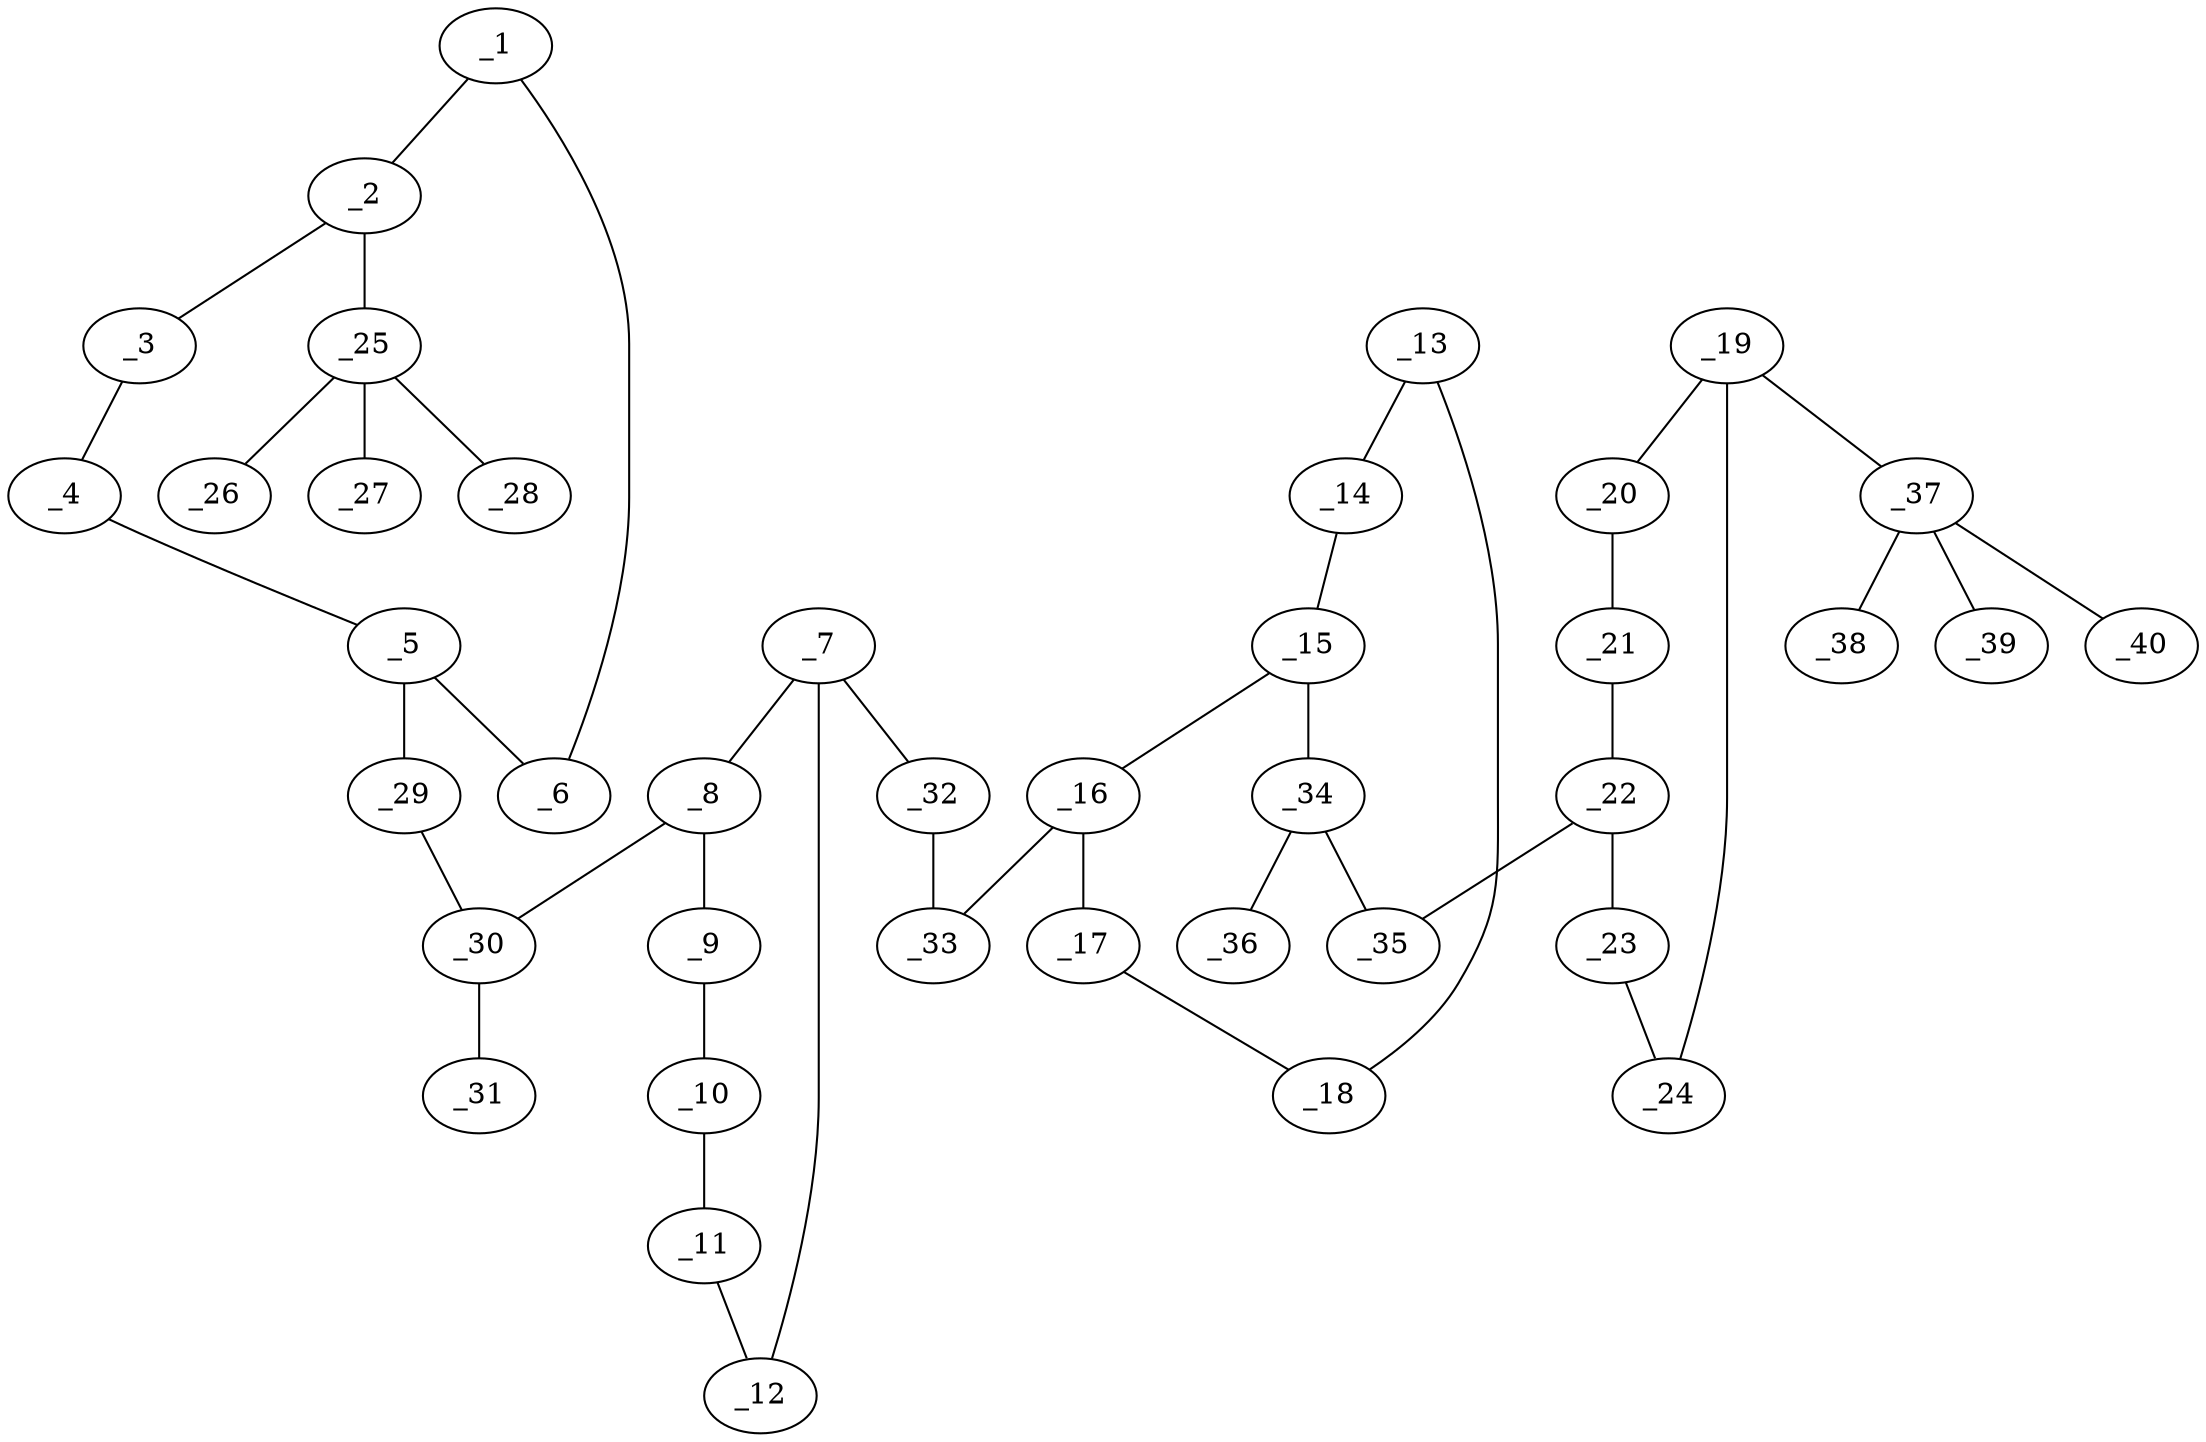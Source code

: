 graph molid654077 {
	_1	 [charge=0,
		chem=1,
		symbol="C  ",
		x="4.5981",
		y="4.25"];
	_2	 [charge=0,
		chem=1,
		symbol="C  ",
		x="3.7321",
		y="4.75"];
	_1 -- _2	 [valence=1];
	_6	 [charge=0,
		chem=1,
		symbol="C  ",
		x="4.5981",
		y="3.25"];
	_1 -- _6	 [valence=2];
	_3	 [charge=0,
		chem=1,
		symbol="C  ",
		x="2.866",
		y="4.25"];
	_2 -- _3	 [valence=2];
	_25	 [charge=0,
		chem=5,
		symbol="S  ",
		x="3.7321",
		y="5.75"];
	_2 -- _25	 [valence=1];
	_4	 [charge=0,
		chem=1,
		symbol="C  ",
		x="2.866",
		y="3.25"];
	_3 -- _4	 [valence=1];
	_5	 [charge=0,
		chem=1,
		symbol="C  ",
		x="3.7321",
		y="2.75"];
	_4 -- _5	 [valence=2];
	_5 -- _6	 [valence=1];
	_29	 [charge=0,
		chem=4,
		symbol="N  ",
		x="3.7321",
		y="1.75"];
	_5 -- _29	 [valence=1];
	_7	 [charge=0,
		chem=1,
		symbol="C  ",
		x="3.7321",
		y="-0.25"];
	_8	 [charge=0,
		chem=1,
		symbol="C  ",
		x="2.866",
		y="0.25"];
	_7 -- _8	 [valence=2];
	_12	 [charge=0,
		chem=1,
		symbol="C  ",
		x="3.7321",
		y="-1.25"];
	_7 -- _12	 [valence=1];
	_32	 [charge=0,
		chem=5,
		symbol="S  ",
		x="4.5981",
		y="0.25"];
	_7 -- _32	 [valence=1];
	_9	 [charge=0,
		chem=1,
		symbol="C  ",
		x=2,
		y="-0.25"];
	_8 -- _9	 [valence=1];
	_30	 [charge=0,
		chem=1,
		symbol="C  ",
		x="2.866",
		y="1.25"];
	_8 -- _30	 [valence=1];
	_10	 [charge=0,
		chem=1,
		symbol="C  ",
		x=2,
		y="-1.25"];
	_9 -- _10	 [valence=2];
	_11	 [charge=0,
		chem=1,
		symbol="C  ",
		x="2.866",
		y="-1.75"];
	_10 -- _11	 [valence=1];
	_11 -- _12	 [valence=2];
	_13	 [charge=0,
		chem=1,
		symbol="C  ",
		x="8.0622",
		y="1.25"];
	_14	 [charge=0,
		chem=1,
		symbol="C  ",
		x="8.0622",
		y="0.25"];
	_13 -- _14	 [valence=2];
	_18	 [charge=0,
		chem=1,
		symbol="C  ",
		x="7.1962",
		y="1.75"];
	_13 -- _18	 [valence=1];
	_15	 [charge=0,
		chem=1,
		symbol="C  ",
		x="7.1962",
		y="-0.25"];
	_14 -- _15	 [valence=1];
	_16	 [charge=0,
		chem=1,
		symbol="C  ",
		x="6.3301",
		y="0.25"];
	_15 -- _16	 [valence=2];
	_34	 [charge=0,
		chem=1,
		symbol="C  ",
		x="7.1962",
		y="-1.25"];
	_15 -- _34	 [valence=1];
	_17	 [charge=0,
		chem=1,
		symbol="C  ",
		x="6.3301",
		y="1.25"];
	_16 -- _17	 [valence=1];
	_33	 [charge=0,
		chem=5,
		symbol="S  ",
		x="5.4641",
		y="-0.25"];
	_16 -- _33	 [valence=1];
	_17 -- _18	 [valence=2];
	_19	 [charge=0,
		chem=1,
		symbol="C  ",
		x="8.0622",
		y="-4.75"];
	_20	 [charge=0,
		chem=1,
		symbol="C  ",
		x="8.9282",
		y="-4.25"];
	_19 -- _20	 [valence=2];
	_24	 [charge=0,
		chem=1,
		symbol="C  ",
		x="7.1961",
		y="-4.25"];
	_19 -- _24	 [valence=1];
	_37	 [charge=0,
		chem=5,
		symbol="S  ",
		x="8.0622",
		y="-5.75"];
	_19 -- _37	 [valence=1];
	_21	 [charge=0,
		chem=1,
		symbol="C  ",
		x="8.9282",
		y="-3.25"];
	_20 -- _21	 [valence=1];
	_22	 [charge=0,
		chem=1,
		symbol="C  ",
		x="8.0622",
		y="-2.75"];
	_21 -- _22	 [valence=2];
	_23	 [charge=0,
		chem=1,
		symbol="C  ",
		x="7.1961",
		y="-3.25"];
	_22 -- _23	 [valence=1];
	_35	 [charge=0,
		chem=4,
		symbol="N  ",
		x="8.0622",
		y="-1.75"];
	_22 -- _35	 [valence=1];
	_23 -- _24	 [valence=2];
	_26	 [charge=0,
		chem=2,
		symbol="O  ",
		x="3.7321",
		y="6.75"];
	_25 -- _26	 [valence=2];
	_27	 [charge=0,
		chem=2,
		symbol="O  ",
		x="2.7321",
		y="5.75"];
	_25 -- _27	 [valence=2];
	_28	 [charge=0,
		chem=4,
		symbol="N  ",
		x="4.7321",
		y="5.75"];
	_25 -- _28	 [valence=1];
	_29 -- _30	 [valence=1];
	_31	 [charge=0,
		chem=2,
		symbol="O  ",
		x=2,
		y="1.75"];
	_30 -- _31	 [valence=2];
	_32 -- _33	 [valence=1];
	_34 -- _35	 [valence=1];
	_36	 [charge=0,
		chem=2,
		symbol="O  ",
		x="6.3301",
		y="-1.75"];
	_34 -- _36	 [valence=2];
	_38	 [charge=0,
		chem=2,
		symbol="O  ",
		x="8.0622",
		y="-6.75"];
	_37 -- _38	 [valence=2];
	_39	 [charge=0,
		chem=2,
		symbol="O  ",
		x="7.0622",
		y="-5.75"];
	_37 -- _39	 [valence=2];
	_40	 [charge=0,
		chem=4,
		symbol="N  ",
		x="9.0622",
		y="-5.75"];
	_37 -- _40	 [valence=1];
}
